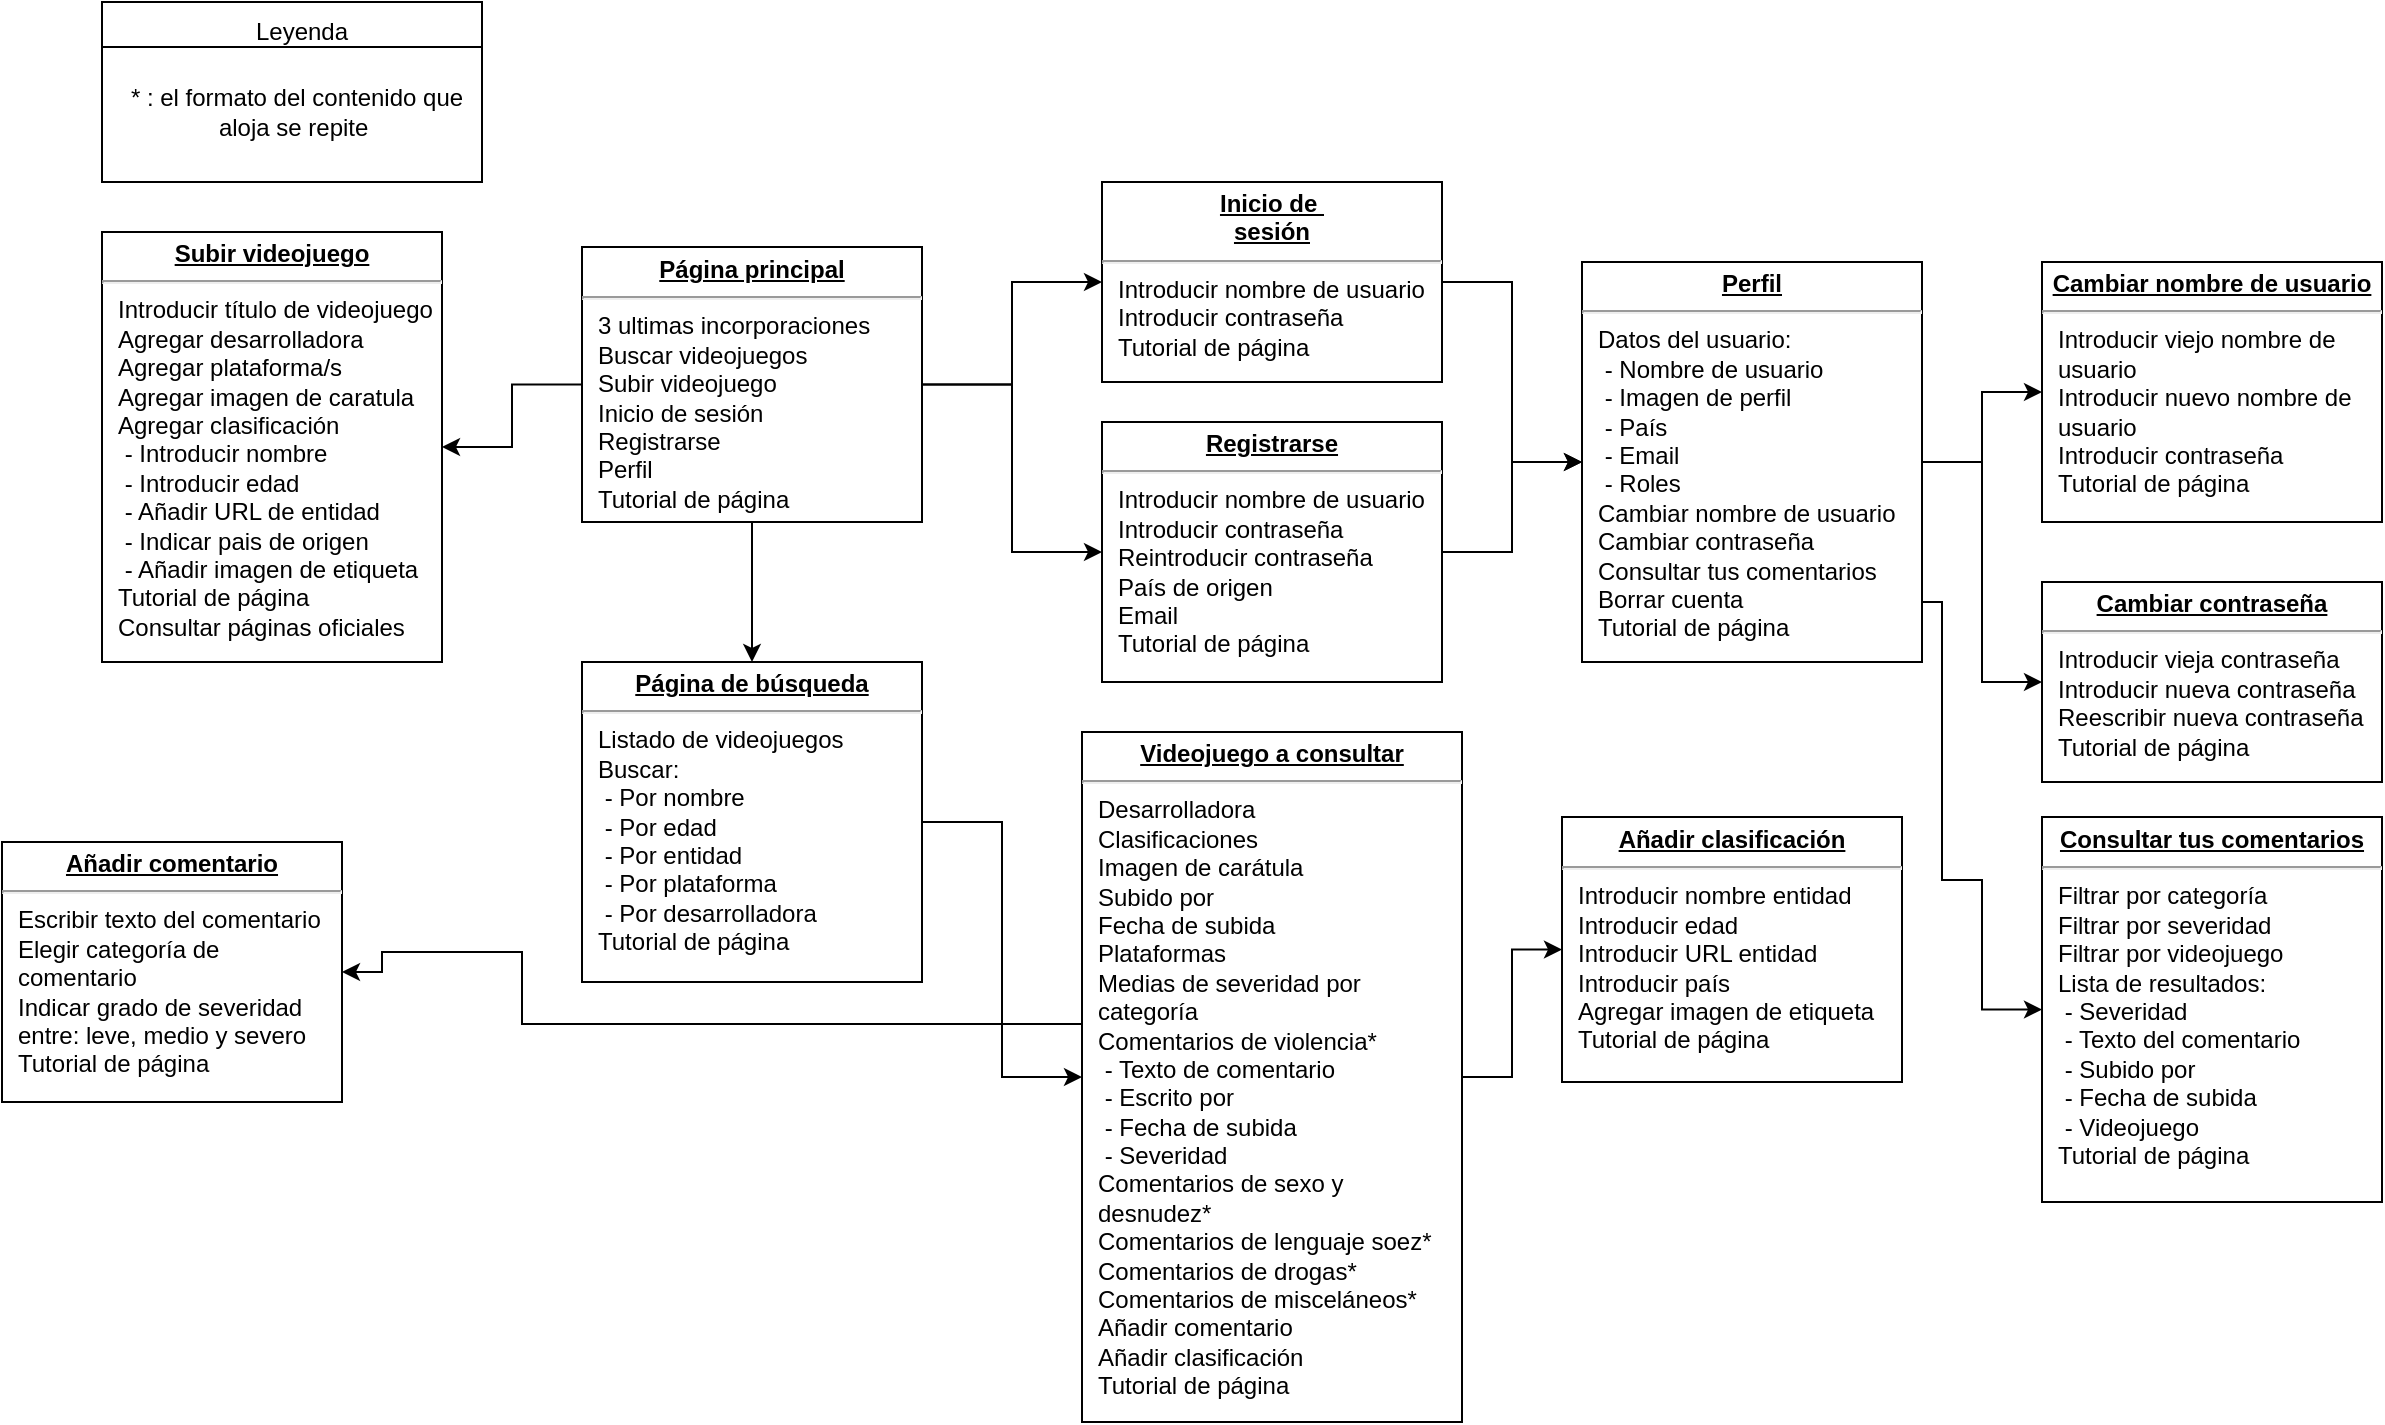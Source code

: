 <mxfile version="24.2.8" type="device">
  <diagram name="Página-1" id="-B17fMuk-l26hi6Diy7f">
    <mxGraphModel dx="1381" dy="304" grid="1" gridSize="10" guides="1" tooltips="1" connect="1" arrows="1" fold="1" page="1" pageScale="1" pageWidth="827" pageHeight="1169" math="0" shadow="0">
      <root>
        <mxCell id="0" />
        <mxCell id="1" parent="0" />
        <mxCell id="W2hmgDhnSJKZLPlbFTiu-7" style="edgeStyle=orthogonalEdgeStyle;rounded=0;orthogonalLoop=1;jettySize=auto;html=1;exitX=1;exitY=0.5;exitDx=0;exitDy=0;entryX=0;entryY=0.5;entryDx=0;entryDy=0;" parent="1" source="W2hmgDhnSJKZLPlbFTiu-4" target="W2hmgDhnSJKZLPlbFTiu-5" edge="1">
          <mxGeometry relative="1" as="geometry" />
        </mxCell>
        <mxCell id="W2hmgDhnSJKZLPlbFTiu-8" style="edgeStyle=orthogonalEdgeStyle;rounded=0;orthogonalLoop=1;jettySize=auto;html=1;exitX=1;exitY=0.5;exitDx=0;exitDy=0;entryX=0;entryY=0.5;entryDx=0;entryDy=0;" parent="1" source="W2hmgDhnSJKZLPlbFTiu-4" target="W2hmgDhnSJKZLPlbFTiu-6" edge="1">
          <mxGeometry relative="1" as="geometry" />
        </mxCell>
        <mxCell id="W2hmgDhnSJKZLPlbFTiu-13" style="edgeStyle=orthogonalEdgeStyle;rounded=0;orthogonalLoop=1;jettySize=auto;html=1;exitX=0.5;exitY=1;exitDx=0;exitDy=0;entryX=0.5;entryY=0;entryDx=0;entryDy=0;" parent="1" source="W2hmgDhnSJKZLPlbFTiu-4" target="W2hmgDhnSJKZLPlbFTiu-12" edge="1">
          <mxGeometry relative="1" as="geometry" />
        </mxCell>
        <mxCell id="W2hmgDhnSJKZLPlbFTiu-17" style="edgeStyle=orthogonalEdgeStyle;rounded=0;orthogonalLoop=1;jettySize=auto;html=1;exitX=0;exitY=0.5;exitDx=0;exitDy=0;entryX=1;entryY=0.5;entryDx=0;entryDy=0;" parent="1" source="W2hmgDhnSJKZLPlbFTiu-4" target="W2hmgDhnSJKZLPlbFTiu-16" edge="1">
          <mxGeometry relative="1" as="geometry" />
        </mxCell>
        <mxCell id="W2hmgDhnSJKZLPlbFTiu-4" value="&lt;p style=&quot;margin:0px;margin-top:4px;text-align:center;text-decoration:underline;&quot;&gt;&lt;b&gt;Página principal&lt;/b&gt;&lt;/p&gt;&lt;hr&gt;&lt;p style=&quot;margin:0px;margin-left:8px;&quot;&gt;3 ultimas incorporaciones&lt;/p&gt;&lt;p style=&quot;margin:0px;margin-left:8px;&quot;&gt;Buscar videojuegos&lt;/p&gt;&lt;p style=&quot;margin:0px;margin-left:8px;&quot;&gt;Subir videojuego&lt;/p&gt;&lt;p style=&quot;margin:0px;margin-left:8px;&quot;&gt;Inicio de sesión&lt;/p&gt;&lt;p style=&quot;margin:0px;margin-left:8px;&quot;&gt;Registrarse&lt;/p&gt;&lt;p style=&quot;margin:0px;margin-left:8px;&quot;&gt;Perfil&lt;/p&gt;&lt;p style=&quot;margin:0px;margin-left:8px;&quot;&gt;Tutorial de página&lt;/p&gt;" style="verticalAlign=top;align=left;overflow=fill;fontSize=12;fontFamily=Helvetica;html=1;whiteSpace=wrap;" parent="1" vertex="1">
          <mxGeometry x="110" y="212.5" width="170" height="137.5" as="geometry" />
        </mxCell>
        <mxCell id="W2hmgDhnSJKZLPlbFTiu-10" style="edgeStyle=orthogonalEdgeStyle;rounded=0;orthogonalLoop=1;jettySize=auto;html=1;exitX=1;exitY=0.5;exitDx=0;exitDy=0;entryX=0;entryY=0.5;entryDx=0;entryDy=0;" parent="1" source="W2hmgDhnSJKZLPlbFTiu-5" target="W2hmgDhnSJKZLPlbFTiu-9" edge="1">
          <mxGeometry relative="1" as="geometry" />
        </mxCell>
        <mxCell id="W2hmgDhnSJKZLPlbFTiu-5" value="&lt;p style=&quot;margin:0px;margin-top:4px;text-align:center;text-decoration:underline;&quot;&gt;&lt;b&gt;Inicio de&amp;nbsp;&lt;/b&gt;&lt;/p&gt;&lt;div style=&quot;text-align: center;&quot;&gt;&lt;span style=&quot;background-color: initial;&quot;&gt;&lt;b&gt;&lt;u&gt;sesión&lt;/u&gt;&lt;/b&gt;&lt;/span&gt;&lt;/div&gt;&lt;hr&gt;&lt;p style=&quot;margin:0px;margin-left:8px;&quot;&gt;Introducir nombre de usuario&lt;/p&gt;&lt;p style=&quot;margin:0px;margin-left:8px;&quot;&gt;Introducir contraseña&lt;/p&gt;&lt;p style=&quot;margin:0px;margin-left:8px;&quot;&gt;Tutorial de página&lt;/p&gt;" style="verticalAlign=top;align=left;overflow=fill;fontSize=12;fontFamily=Helvetica;html=1;whiteSpace=wrap;" parent="1" vertex="1">
          <mxGeometry x="370" y="180" width="170" height="100" as="geometry" />
        </mxCell>
        <mxCell id="W2hmgDhnSJKZLPlbFTiu-11" style="edgeStyle=orthogonalEdgeStyle;rounded=0;orthogonalLoop=1;jettySize=auto;html=1;exitX=1;exitY=0.5;exitDx=0;exitDy=0;" parent="1" source="W2hmgDhnSJKZLPlbFTiu-6" target="W2hmgDhnSJKZLPlbFTiu-9" edge="1">
          <mxGeometry relative="1" as="geometry" />
        </mxCell>
        <mxCell id="W2hmgDhnSJKZLPlbFTiu-6" value="&lt;p style=&quot;margin:0px;margin-top:4px;text-align:center;text-decoration:underline;&quot;&gt;&lt;b&gt;Registrarse&lt;/b&gt;&lt;/p&gt;&lt;hr&gt;&lt;p style=&quot;margin:0px;margin-left:8px;&quot;&gt;Introducir nombre de usuario&lt;/p&gt;&lt;p style=&quot;margin:0px;margin-left:8px;&quot;&gt;Introducir contraseña&lt;/p&gt;&lt;p style=&quot;margin:0px;margin-left:8px;&quot;&gt;Reintroducir contraseña&lt;/p&gt;&lt;p style=&quot;margin:0px;margin-left:8px;&quot;&gt;País de origen&lt;/p&gt;&lt;p style=&quot;margin:0px;margin-left:8px;&quot;&gt;Email&lt;/p&gt;&lt;p style=&quot;margin:0px;margin-left:8px;&quot;&gt;Tutorial de página&lt;br&gt;&lt;/p&gt;" style="verticalAlign=top;align=left;overflow=fill;fontSize=12;fontFamily=Helvetica;html=1;whiteSpace=wrap;" parent="1" vertex="1">
          <mxGeometry x="370" y="300" width="170" height="130" as="geometry" />
        </mxCell>
        <mxCell id="W2hmgDhnSJKZLPlbFTiu-24" style="edgeStyle=orthogonalEdgeStyle;rounded=0;orthogonalLoop=1;jettySize=auto;html=1;exitX=1;exitY=0.5;exitDx=0;exitDy=0;entryX=0;entryY=0.5;entryDx=0;entryDy=0;" parent="1" source="W2hmgDhnSJKZLPlbFTiu-9" target="W2hmgDhnSJKZLPlbFTiu-22" edge="1">
          <mxGeometry relative="1" as="geometry" />
        </mxCell>
        <mxCell id="W2hmgDhnSJKZLPlbFTiu-25" style="edgeStyle=orthogonalEdgeStyle;rounded=0;orthogonalLoop=1;jettySize=auto;html=1;exitX=1;exitY=0.5;exitDx=0;exitDy=0;entryX=0;entryY=0.5;entryDx=0;entryDy=0;" parent="1" source="W2hmgDhnSJKZLPlbFTiu-9" target="W2hmgDhnSJKZLPlbFTiu-23" edge="1">
          <mxGeometry relative="1" as="geometry" />
        </mxCell>
        <mxCell id="W2hmgDhnSJKZLPlbFTiu-27" style="edgeStyle=orthogonalEdgeStyle;rounded=0;orthogonalLoop=1;jettySize=auto;html=1;exitX=0.5;exitY=1;exitDx=0;exitDy=0;entryX=0;entryY=0.5;entryDx=0;entryDy=0;" parent="1" source="W2hmgDhnSJKZLPlbFTiu-9" target="W2hmgDhnSJKZLPlbFTiu-26" edge="1">
          <mxGeometry relative="1" as="geometry">
            <Array as="points">
              <mxPoint x="695" y="390" />
              <mxPoint x="790" y="390" />
              <mxPoint x="790" y="529" />
              <mxPoint x="810" y="529" />
              <mxPoint x="810" y="594" />
            </Array>
          </mxGeometry>
        </mxCell>
        <mxCell id="W2hmgDhnSJKZLPlbFTiu-9" value="&lt;p style=&quot;margin:0px;margin-top:4px;text-align:center;text-decoration:underline;&quot;&gt;&lt;b&gt;Perfil&lt;/b&gt;&lt;/p&gt;&lt;hr&gt;&lt;p style=&quot;margin:0px;margin-left:8px;&quot;&gt;Datos del usuario:&lt;/p&gt;&lt;p style=&quot;margin:0px;margin-left:8px;&quot;&gt;&amp;nbsp;- Nombre de usuario&lt;/p&gt;&lt;p style=&quot;margin:0px;margin-left:8px;&quot;&gt;&amp;nbsp;- Imagen de perfil&lt;/p&gt;&lt;p style=&quot;margin:0px;margin-left:8px;&quot;&gt;&amp;nbsp;- País&lt;/p&gt;&lt;p style=&quot;margin:0px;margin-left:8px;&quot;&gt;&amp;nbsp;- Email&lt;/p&gt;&lt;p style=&quot;margin:0px;margin-left:8px;&quot;&gt;&amp;nbsp;- Roles&lt;/p&gt;&lt;p style=&quot;margin:0px;margin-left:8px;&quot;&gt;Cambiar nombre de usuario&lt;/p&gt;&lt;p style=&quot;margin:0px;margin-left:8px;&quot;&gt;Cambiar contraseña&lt;/p&gt;&lt;p style=&quot;margin:0px;margin-left:8px;&quot;&gt;Consultar tus comentarios&lt;/p&gt;&lt;p style=&quot;margin:0px;margin-left:8px;&quot;&gt;Borrar cuenta&lt;/p&gt;&lt;p style=&quot;margin:0px;margin-left:8px;&quot;&gt;Tutorial de página&lt;br&gt;&lt;/p&gt;" style="verticalAlign=top;align=left;overflow=fill;fontSize=12;fontFamily=Helvetica;html=1;whiteSpace=wrap;" parent="1" vertex="1">
          <mxGeometry x="610" y="220" width="170" height="200" as="geometry" />
        </mxCell>
        <mxCell id="W2hmgDhnSJKZLPlbFTiu-15" style="edgeStyle=orthogonalEdgeStyle;rounded=0;orthogonalLoop=1;jettySize=auto;html=1;exitX=1;exitY=0.5;exitDx=0;exitDy=0;entryX=0;entryY=0.5;entryDx=0;entryDy=0;" parent="1" source="W2hmgDhnSJKZLPlbFTiu-12" target="W2hmgDhnSJKZLPlbFTiu-14" edge="1">
          <mxGeometry relative="1" as="geometry" />
        </mxCell>
        <mxCell id="W2hmgDhnSJKZLPlbFTiu-12" value="&lt;p style=&quot;margin:0px;margin-top:4px;text-align:center;text-decoration:underline;&quot;&gt;&lt;b&gt;Página de búsqueda&lt;/b&gt;&lt;/p&gt;&lt;hr&gt;&lt;p style=&quot;margin:0px;margin-left:8px;&quot;&gt;Listado de videojuegos&lt;/p&gt;&lt;p style=&quot;margin:0px;margin-left:8px;&quot;&gt;Buscar&lt;span style=&quot;background-color: initial;&quot;&gt;:&lt;/span&gt;&lt;/p&gt;&lt;p style=&quot;margin:0px;margin-left:8px;&quot;&gt;&lt;span style=&quot;background-color: initial;&quot;&gt;&amp;nbsp;- Por nombre&lt;/span&gt;&lt;/p&gt;&lt;p style=&quot;margin:0px;margin-left:8px;&quot;&gt;&lt;span style=&quot;&quot;&gt;&lt;/span&gt;&amp;nbsp;- Por edad&lt;br&gt;&lt;/p&gt;&lt;p style=&quot;margin:0px;margin-left:8px;&quot;&gt;&lt;span style=&quot;&quot;&gt;&lt;/span&gt;&amp;nbsp;- Por entidad&lt;br&gt;&lt;/p&gt;&lt;p style=&quot;margin:0px;margin-left:8px;&quot;&gt;&lt;span style=&quot;&quot;&gt;&lt;/span&gt;&amp;nbsp;- Por plataforma&lt;br&gt;&lt;/p&gt;&lt;p style=&quot;margin:0px;margin-left:8px;&quot;&gt;&lt;span style=&quot;&quot;&gt;&lt;/span&gt;&amp;nbsp;- Por desarrolladora&lt;br&gt;&lt;/p&gt;&lt;p style=&quot;margin:0px;margin-left:8px;&quot;&gt;Tutorial de página&lt;br&gt;&lt;/p&gt;" style="verticalAlign=top;align=left;overflow=fill;fontSize=12;fontFamily=Helvetica;html=1;whiteSpace=wrap;" parent="1" vertex="1">
          <mxGeometry x="110" y="420" width="170" height="160" as="geometry" />
        </mxCell>
        <mxCell id="W2hmgDhnSJKZLPlbFTiu-19" style="edgeStyle=orthogonalEdgeStyle;rounded=0;orthogonalLoop=1;jettySize=auto;html=1;exitX=1;exitY=0.5;exitDx=0;exitDy=0;entryX=0;entryY=0.5;entryDx=0;entryDy=0;" parent="1" source="W2hmgDhnSJKZLPlbFTiu-14" target="W2hmgDhnSJKZLPlbFTiu-18" edge="1">
          <mxGeometry relative="1" as="geometry" />
        </mxCell>
        <mxCell id="W2hmgDhnSJKZLPlbFTiu-21" style="edgeStyle=orthogonalEdgeStyle;rounded=0;orthogonalLoop=1;jettySize=auto;html=1;exitX=0;exitY=0.75;exitDx=0;exitDy=0;entryX=1;entryY=0.5;entryDx=0;entryDy=0;" parent="1" source="W2hmgDhnSJKZLPlbFTiu-14" target="W2hmgDhnSJKZLPlbFTiu-20" edge="1">
          <mxGeometry relative="1" as="geometry">
            <Array as="points">
              <mxPoint x="360" y="601" />
              <mxPoint x="80" y="601" />
              <mxPoint x="80" y="565" />
              <mxPoint x="10" y="565" />
              <mxPoint x="10" y="575" />
            </Array>
          </mxGeometry>
        </mxCell>
        <mxCell id="W2hmgDhnSJKZLPlbFTiu-14" value="&lt;p style=&quot;margin:0px;margin-top:4px;text-align:center;text-decoration:underline;&quot;&gt;&lt;b&gt;Videojuego a consultar&lt;/b&gt;&lt;/p&gt;&lt;hr&gt;&lt;p style=&quot;margin:0px;margin-left:8px;&quot;&gt;Desarrolladora&lt;/p&gt;&lt;p style=&quot;margin:0px;margin-left:8px;&quot;&gt;Clasificaciones&lt;/p&gt;&lt;p style=&quot;margin:0px;margin-left:8px;&quot;&gt;Imagen de carátula&lt;/p&gt;&lt;p style=&quot;border-color: var(--border-color); margin: 0px 0px 0px 8px;&quot;&gt;Subido por&lt;/p&gt;&lt;p style=&quot;border-color: var(--border-color); margin: 0px 0px 0px 8px;&quot;&gt;Fecha de subida&lt;/p&gt;&lt;p style=&quot;border-color: var(--border-color); margin: 0px 0px 0px 8px;&quot;&gt;Plataformas&lt;/p&gt;&lt;p style=&quot;border-color: var(--border-color); margin: 0px 0px 0px 8px;&quot;&gt;Medias de severidad por categoría&lt;/p&gt;&lt;p style=&quot;margin:0px;margin-left:8px;&quot;&gt;Comentarios de violencia*&lt;/p&gt;&lt;p style=&quot;border-color: var(--border-color); margin: 0px 0px 0px 8px;&quot;&gt;&amp;nbsp;- Texto de comentario&lt;/p&gt;&lt;p style=&quot;border-color: var(--border-color); margin: 0px 0px 0px 8px;&quot;&gt;&amp;nbsp;- Escrito por&lt;/p&gt;&lt;p style=&quot;border-color: var(--border-color); margin: 0px 0px 0px 8px;&quot;&gt;&amp;nbsp;- Fecha de subida&lt;/p&gt;&lt;p style=&quot;border-color: var(--border-color); margin: 0px 0px 0px 8px;&quot;&gt;&amp;nbsp;- Severidad&lt;/p&gt;&lt;p style=&quot;margin:0px;margin-left:8px;&quot;&gt;Comentarios de sexo y desnudez*&lt;/p&gt;&lt;p style=&quot;margin:0px;margin-left:8px;&quot;&gt;Comentarios de lenguaje soez*&lt;/p&gt;&lt;p style=&quot;margin:0px;margin-left:8px;&quot;&gt;Comentarios de drogas*&lt;/p&gt;&lt;p style=&quot;margin:0px;margin-left:8px;&quot;&gt;Comentarios de misceláneos*&lt;/p&gt;&lt;p style=&quot;margin:0px;margin-left:8px;&quot;&gt;Añadir comentario&lt;/p&gt;&lt;p style=&quot;margin:0px;margin-left:8px;&quot;&gt;Añadir clasificación&lt;/p&gt;&lt;p style=&quot;margin:0px;margin-left:8px;&quot;&gt;Tutorial de página&lt;br&gt;&lt;/p&gt;&lt;p style=&quot;margin:0px;margin-left:8px;&quot;&gt;&lt;br&gt;&lt;/p&gt;" style="verticalAlign=top;align=left;overflow=fill;fontSize=12;fontFamily=Helvetica;html=1;whiteSpace=wrap;" parent="1" vertex="1">
          <mxGeometry x="360" y="455" width="190" height="345" as="geometry" />
        </mxCell>
        <mxCell id="W2hmgDhnSJKZLPlbFTiu-16" value="&lt;p style=&quot;margin:0px;margin-top:4px;text-align:center;text-decoration:underline;&quot;&gt;&lt;b&gt;Subir videojuego&lt;/b&gt;&lt;/p&gt;&lt;hr&gt;&lt;p style=&quot;margin:0px;margin-left:8px;&quot;&gt;Introducir título de videojuego&lt;/p&gt;&lt;p style=&quot;margin:0px;margin-left:8px;&quot;&gt;Agregar desarrolladora&lt;/p&gt;&lt;p style=&quot;border-color: var(--border-color); margin: 0px 0px 0px 8px;&quot;&gt;Agregar plataforma/s&lt;/p&gt;&lt;p style=&quot;border-color: var(--border-color); margin: 0px 0px 0px 8px;&quot;&gt;Agregar imagen de caratula&lt;/p&gt;&lt;p style=&quot;margin:0px;margin-left:8px;&quot;&gt;Agregar clasificación&lt;/p&gt;&lt;p style=&quot;margin:0px;margin-left:8px;&quot;&gt;&amp;nbsp;- Introducir nombre&lt;br&gt;&lt;/p&gt;&lt;p style=&quot;margin:0px;margin-left:8px;&quot;&gt;&lt;span style=&quot;&quot;&gt;&lt;/span&gt;&amp;nbsp;- Introducir edad&lt;br&gt;&lt;/p&gt;&lt;p style=&quot;margin:0px;margin-left:8px;&quot;&gt;&lt;span style=&quot;&quot;&gt;&lt;/span&gt;&amp;nbsp;- Añadir URL de entidad&lt;br&gt;&lt;/p&gt;&lt;p style=&quot;margin:0px;margin-left:8px;&quot;&gt;&amp;nbsp;- Indicar pais de origen&lt;/p&gt;&lt;p style=&quot;margin:0px;margin-left:8px;&quot;&gt;&amp;nbsp;- Añadir imagen de etiqueta&lt;/p&gt;&lt;p style=&quot;margin:0px;margin-left:8px;&quot;&gt;Tutorial de página&lt;br&gt;&lt;/p&gt;&lt;p style=&quot;margin:0px;margin-left:8px;&quot;&gt;Consultar páginas oficiales&lt;/p&gt;&lt;p style=&quot;margin:0px;margin-left:8px;&quot;&gt;&lt;br&gt;&lt;/p&gt;" style="verticalAlign=top;align=left;overflow=fill;fontSize=12;fontFamily=Helvetica;html=1;whiteSpace=wrap;" parent="1" vertex="1">
          <mxGeometry x="-130" y="205" width="170" height="215" as="geometry" />
        </mxCell>
        <mxCell id="W2hmgDhnSJKZLPlbFTiu-18" value="&lt;p style=&quot;margin:0px;margin-top:4px;text-align:center;text-decoration:underline;&quot;&gt;&lt;b&gt;Añadir clasificación&lt;/b&gt;&lt;/p&gt;&lt;hr&gt;&lt;p style=&quot;margin:0px;margin-left:8px;&quot;&gt;Introducir nombre entidad&lt;/p&gt;&lt;p style=&quot;margin:0px;margin-left:8px;&quot;&gt;Introducir edad&lt;/p&gt;&lt;p style=&quot;margin:0px;margin-left:8px;&quot;&gt;Introducir URL entidad&lt;/p&gt;&lt;p style=&quot;margin:0px;margin-left:8px;&quot;&gt;Introducir país&lt;/p&gt;&lt;p style=&quot;margin:0px;margin-left:8px;&quot;&gt;Agregar imagen de etiqueta&lt;/p&gt;&lt;p style=&quot;margin:0px;margin-left:8px;&quot;&gt;Tutorial de página&lt;br&gt;&lt;/p&gt;&lt;p style=&quot;margin:0px;margin-left:8px;&quot;&gt;&lt;br&gt;&lt;/p&gt;" style="verticalAlign=top;align=left;overflow=fill;fontSize=12;fontFamily=Helvetica;html=1;whiteSpace=wrap;" parent="1" vertex="1">
          <mxGeometry x="600" y="497.5" width="170" height="132.5" as="geometry" />
        </mxCell>
        <mxCell id="W2hmgDhnSJKZLPlbFTiu-20" value="&lt;p style=&quot;margin:0px;margin-top:4px;text-align:center;text-decoration:underline;&quot;&gt;&lt;b&gt;Añadir comentario&lt;/b&gt;&lt;/p&gt;&lt;hr&gt;&lt;p style=&quot;margin:0px;margin-left:8px;&quot;&gt;Escribir texto del comentario&lt;/p&gt;&lt;p style=&quot;margin:0px;margin-left:8px;&quot;&gt;Elegir categoría de comentario&lt;/p&gt;&lt;p style=&quot;margin:0px;margin-left:8px;&quot;&gt;Indicar grado de severidad entre: leve, medio y severo&lt;/p&gt;&lt;p style=&quot;margin:0px;margin-left:8px;&quot;&gt;Tutorial de página&lt;br&gt;&lt;/p&gt;&lt;p style=&quot;margin:0px;margin-left:8px;&quot;&gt;&lt;br&gt;&lt;/p&gt;" style="verticalAlign=top;align=left;overflow=fill;fontSize=12;fontFamily=Helvetica;html=1;whiteSpace=wrap;" parent="1" vertex="1">
          <mxGeometry x="-180" y="510" width="170" height="130" as="geometry" />
        </mxCell>
        <mxCell id="W2hmgDhnSJKZLPlbFTiu-22" value="&lt;p style=&quot;margin:0px;margin-top:4px;text-align:center;text-decoration:underline;&quot;&gt;&lt;b&gt;Cambiar nombre de usuario&lt;/b&gt;&lt;/p&gt;&lt;hr&gt;&lt;p style=&quot;margin:0px;margin-left:8px;&quot;&gt;Introducir viejo nombre de usuario&lt;/p&gt;&lt;p style=&quot;margin:0px;margin-left:8px;&quot;&gt;Introducir nuevo nombre de usuario&lt;/p&gt;&lt;p style=&quot;margin:0px;margin-left:8px;&quot;&gt;Introducir contraseña&lt;/p&gt;&lt;p style=&quot;margin:0px;margin-left:8px;&quot;&gt;Tutorial de página&lt;br&gt;&lt;/p&gt;" style="verticalAlign=top;align=left;overflow=fill;fontSize=12;fontFamily=Helvetica;html=1;whiteSpace=wrap;" parent="1" vertex="1">
          <mxGeometry x="840" y="220" width="170" height="130" as="geometry" />
        </mxCell>
        <mxCell id="W2hmgDhnSJKZLPlbFTiu-23" value="&lt;p style=&quot;margin:0px;margin-top:4px;text-align:center;text-decoration:underline;&quot;&gt;&lt;b&gt;Cambiar contraseña&lt;/b&gt;&lt;/p&gt;&lt;hr&gt;&lt;p style=&quot;margin:0px;margin-left:8px;&quot;&gt;Introducir vieja contraseña&lt;/p&gt;&lt;p style=&quot;margin:0px;margin-left:8px;&quot;&gt;Introducir nueva contraseña&lt;/p&gt;&lt;p style=&quot;margin:0px;margin-left:8px;&quot;&gt;Reescribir nueva contraseña&lt;/p&gt;&lt;p style=&quot;margin:0px;margin-left:8px;&quot;&gt;Tutorial de página&lt;br&gt;&lt;/p&gt;" style="verticalAlign=top;align=left;overflow=fill;fontSize=12;fontFamily=Helvetica;html=1;whiteSpace=wrap;" parent="1" vertex="1">
          <mxGeometry x="840" y="380" width="170" height="100" as="geometry" />
        </mxCell>
        <mxCell id="W2hmgDhnSJKZLPlbFTiu-26" value="&lt;p style=&quot;margin:0px;margin-top:4px;text-align:center;text-decoration:underline;&quot;&gt;&lt;b&gt;Consultar tus comentarios&lt;/b&gt;&lt;/p&gt;&lt;hr&gt;&lt;p style=&quot;margin:0px;margin-left:8px;&quot;&gt;Filtrar por categoría&lt;/p&gt;&lt;p style=&quot;margin:0px;margin-left:8px;&quot;&gt;Filtrar por severidad&lt;/p&gt;&lt;p style=&quot;margin:0px;margin-left:8px;&quot;&gt;Filtrar por videojuego&lt;/p&gt;&lt;p style=&quot;margin:0px;margin-left:8px;&quot;&gt;Lista de resultados:&lt;/p&gt;&lt;p style=&quot;margin:0px;margin-left:8px;&quot;&gt;&amp;nbsp;- Severidad&lt;/p&gt;&lt;p style=&quot;margin:0px;margin-left:8px;&quot;&gt;&amp;nbsp;- Texto del comentario&lt;/p&gt;&lt;p style=&quot;margin:0px;margin-left:8px;&quot;&gt;&amp;nbsp;- Subido por&lt;/p&gt;&lt;p style=&quot;margin:0px;margin-left:8px;&quot;&gt;&amp;nbsp;- Fecha de subida&lt;/p&gt;&lt;p style=&quot;margin:0px;margin-left:8px;&quot;&gt;&amp;nbsp;- Videojuego&lt;/p&gt;&lt;p style=&quot;margin:0px;margin-left:8px;&quot;&gt;Tutorial de página&lt;br&gt;&lt;/p&gt;&lt;p style=&quot;margin:0px;margin-left:8px;&quot;&gt;&lt;br&gt;&lt;/p&gt;" style="verticalAlign=top;align=left;overflow=fill;fontSize=12;fontFamily=Helvetica;html=1;whiteSpace=wrap;" parent="1" vertex="1">
          <mxGeometry x="840" y="497.5" width="170" height="192.5" as="geometry" />
        </mxCell>
        <mxCell id="csappYHsJijG_YSXRgfw-1" value="" style="rounded=0;whiteSpace=wrap;html=1;" parent="1" vertex="1">
          <mxGeometry x="-130" y="90" width="190" height="90" as="geometry" />
        </mxCell>
        <mxCell id="csappYHsJijG_YSXRgfw-3" value="Leyenda" style="text;html=1;align=center;verticalAlign=middle;whiteSpace=wrap;rounded=0;" parent="1" vertex="1">
          <mxGeometry x="-60" y="90" width="60" height="30" as="geometry" />
        </mxCell>
        <mxCell id="csappYHsJijG_YSXRgfw-4" value="" style="endArrow=none;html=1;rounded=0;exitX=0;exitY=0.25;exitDx=0;exitDy=0;entryX=1;entryY=0.25;entryDx=0;entryDy=0;" parent="1" source="csappYHsJijG_YSXRgfw-1" target="csappYHsJijG_YSXRgfw-1" edge="1">
          <mxGeometry width="50" height="50" relative="1" as="geometry">
            <mxPoint x="430" y="440" as="sourcePoint" />
            <mxPoint x="480" y="390" as="targetPoint" />
          </mxGeometry>
        </mxCell>
        <mxCell id="csappYHsJijG_YSXRgfw-5" value="* : el formato del contenido que aloja se repite&amp;nbsp;" style="text;html=1;align=center;verticalAlign=middle;whiteSpace=wrap;rounded=0;" parent="1" vertex="1">
          <mxGeometry x="-125" y="120" width="185" height="50" as="geometry" />
        </mxCell>
      </root>
    </mxGraphModel>
  </diagram>
</mxfile>
